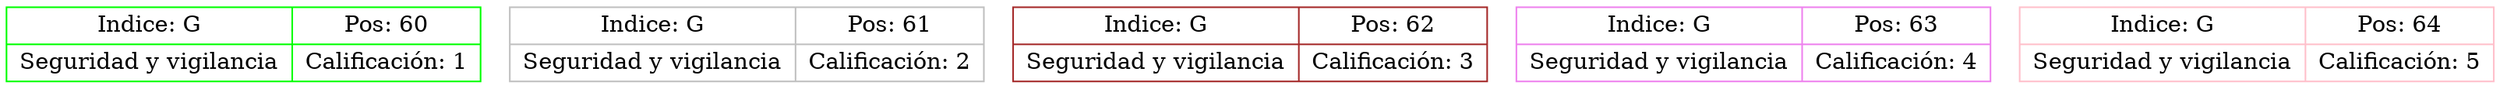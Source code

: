 digraph Daniel12{
node[shape=record];
node60[color=green, fillcolor=green, label="{Indice: G|Seguridad y vigilancia}|{Pos: 60|Calificación: 1}"];
node61[color=gray, fillcolor=gray, label="{Indice: G|Seguridad y vigilancia}|{Pos: 61|Calificación: 2}"];
node62[color=brown, fillcolor=pink, label="{Indice: G|Seguridad y vigilancia}|{Pos: 62|Calificación: 3}"];
node63[color=violet, fillcolor=gray, label="{Indice: G|Seguridad y vigilancia}|{Pos: 63|Calificación: 4}"];
node64[color=pink, fillcolor=violet, label="{Indice: G|Seguridad y vigilancia}|{Pos: 64|Calificación: 5}"];
}